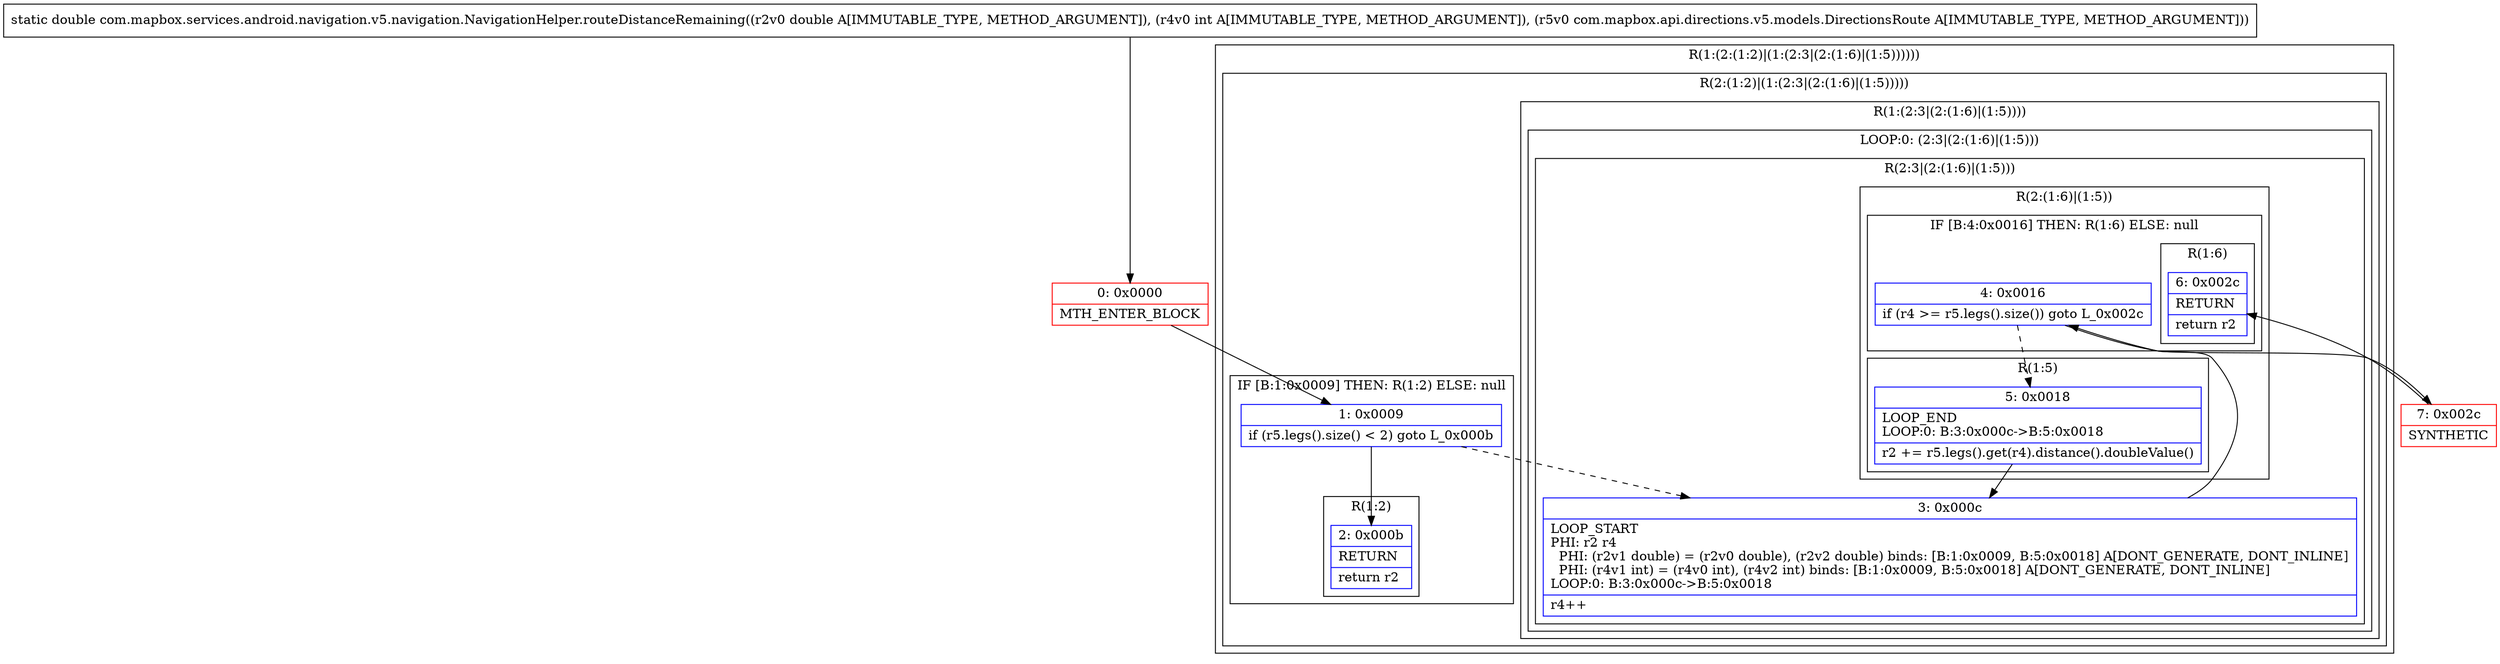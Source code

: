 digraph "CFG forcom.mapbox.services.android.navigation.v5.navigation.NavigationHelper.routeDistanceRemaining(DILcom\/mapbox\/api\/directions\/v5\/models\/DirectionsRoute;)D" {
subgraph cluster_Region_884947620 {
label = "R(1:(2:(1:2)|(1:(2:3|(2:(1:6)|(1:5))))))";
node [shape=record,color=blue];
subgraph cluster_Region_2042092519 {
label = "R(2:(1:2)|(1:(2:3|(2:(1:6)|(1:5)))))";
node [shape=record,color=blue];
subgraph cluster_IfRegion_1319005567 {
label = "IF [B:1:0x0009] THEN: R(1:2) ELSE: null";
node [shape=record,color=blue];
Node_1 [shape=record,label="{1\:\ 0x0009|if (r5.legs().size() \< 2) goto L_0x000b\l}"];
subgraph cluster_Region_1677543356 {
label = "R(1:2)";
node [shape=record,color=blue];
Node_2 [shape=record,label="{2\:\ 0x000b|RETURN\l|return r2\l}"];
}
}
subgraph cluster_Region_786054013 {
label = "R(1:(2:3|(2:(1:6)|(1:5))))";
node [shape=record,color=blue];
subgraph cluster_LoopRegion_1777710498 {
label = "LOOP:0: (2:3|(2:(1:6)|(1:5)))";
node [shape=record,color=blue];
subgraph cluster_Region_1413339254 {
label = "R(2:3|(2:(1:6)|(1:5)))";
node [shape=record,color=blue];
Node_3 [shape=record,label="{3\:\ 0x000c|LOOP_START\lPHI: r2 r4 \l  PHI: (r2v1 double) = (r2v0 double), (r2v2 double) binds: [B:1:0x0009, B:5:0x0018] A[DONT_GENERATE, DONT_INLINE]\l  PHI: (r4v1 int) = (r4v0 int), (r4v2 int) binds: [B:1:0x0009, B:5:0x0018] A[DONT_GENERATE, DONT_INLINE]\lLOOP:0: B:3:0x000c\-\>B:5:0x0018\l|r4++\l}"];
subgraph cluster_Region_1567929834 {
label = "R(2:(1:6)|(1:5))";
node [shape=record,color=blue];
subgraph cluster_IfRegion_579501290 {
label = "IF [B:4:0x0016] THEN: R(1:6) ELSE: null";
node [shape=record,color=blue];
Node_4 [shape=record,label="{4\:\ 0x0016|if (r4 \>= r5.legs().size()) goto L_0x002c\l}"];
subgraph cluster_Region_1712752060 {
label = "R(1:6)";
node [shape=record,color=blue];
Node_6 [shape=record,label="{6\:\ 0x002c|RETURN\l|return r2\l}"];
}
}
subgraph cluster_Region_1548881760 {
label = "R(1:5)";
node [shape=record,color=blue];
Node_5 [shape=record,label="{5\:\ 0x0018|LOOP_END\lLOOP:0: B:3:0x000c\-\>B:5:0x0018\l|r2 += r5.legs().get(r4).distance().doubleValue()\l}"];
}
}
}
}
}
}
}
Node_0 [shape=record,color=red,label="{0\:\ 0x0000|MTH_ENTER_BLOCK\l}"];
Node_7 [shape=record,color=red,label="{7\:\ 0x002c|SYNTHETIC\l}"];
MethodNode[shape=record,label="{static double com.mapbox.services.android.navigation.v5.navigation.NavigationHelper.routeDistanceRemaining((r2v0 double A[IMMUTABLE_TYPE, METHOD_ARGUMENT]), (r4v0 int A[IMMUTABLE_TYPE, METHOD_ARGUMENT]), (r5v0 com.mapbox.api.directions.v5.models.DirectionsRoute A[IMMUTABLE_TYPE, METHOD_ARGUMENT])) }"];
MethodNode -> Node_0;
Node_1 -> Node_2;
Node_1 -> Node_3[style=dashed];
Node_3 -> Node_4;
Node_4 -> Node_5[style=dashed];
Node_4 -> Node_7;
Node_5 -> Node_3;
Node_0 -> Node_1;
Node_7 -> Node_6;
}

